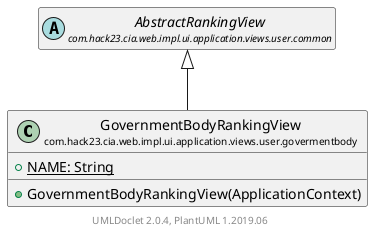 @startuml
    set namespaceSeparator none
    hide empty fields
    hide empty methods

    class "<size:14>GovernmentBodyRankingView\n<size:10>com.hack23.cia.web.impl.ui.application.views.user.govermentbody" as com.hack23.cia.web.impl.ui.application.views.user.govermentbody.GovernmentBodyRankingView [[GovernmentBodyRankingView.html]] {
        {static} +NAME: String
        +GovernmentBodyRankingView(ApplicationContext)
    }

    abstract class "<size:14>AbstractRankingView\n<size:10>com.hack23.cia.web.impl.ui.application.views.user.common" as com.hack23.cia.web.impl.ui.application.views.user.common.AbstractRankingView [[../common/AbstractRankingView.html]]

    com.hack23.cia.web.impl.ui.application.views.user.common.AbstractRankingView <|-- com.hack23.cia.web.impl.ui.application.views.user.govermentbody.GovernmentBodyRankingView

    center footer UMLDoclet 2.0.4, PlantUML 1.2019.06
@enduml
